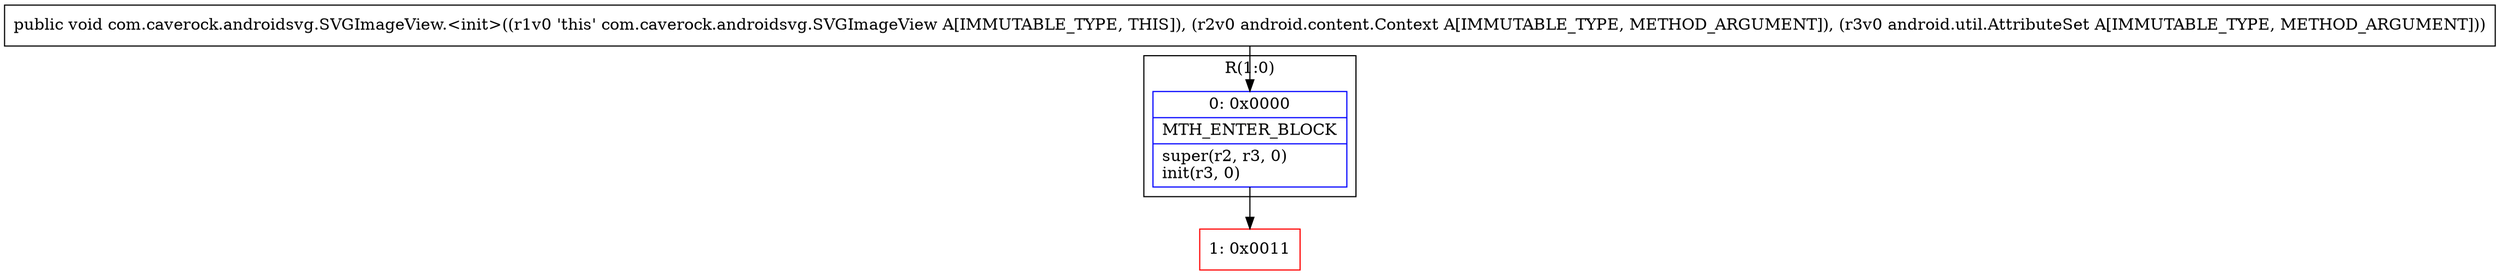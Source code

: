 digraph "CFG forcom.caverock.androidsvg.SVGImageView.\<init\>(Landroid\/content\/Context;Landroid\/util\/AttributeSet;)V" {
subgraph cluster_Region_712217636 {
label = "R(1:0)";
node [shape=record,color=blue];
Node_0 [shape=record,label="{0\:\ 0x0000|MTH_ENTER_BLOCK\l|super(r2, r3, 0)\linit(r3, 0)\l}"];
}
Node_1 [shape=record,color=red,label="{1\:\ 0x0011}"];
MethodNode[shape=record,label="{public void com.caverock.androidsvg.SVGImageView.\<init\>((r1v0 'this' com.caverock.androidsvg.SVGImageView A[IMMUTABLE_TYPE, THIS]), (r2v0 android.content.Context A[IMMUTABLE_TYPE, METHOD_ARGUMENT]), (r3v0 android.util.AttributeSet A[IMMUTABLE_TYPE, METHOD_ARGUMENT])) }"];
MethodNode -> Node_0;
Node_0 -> Node_1;
}


